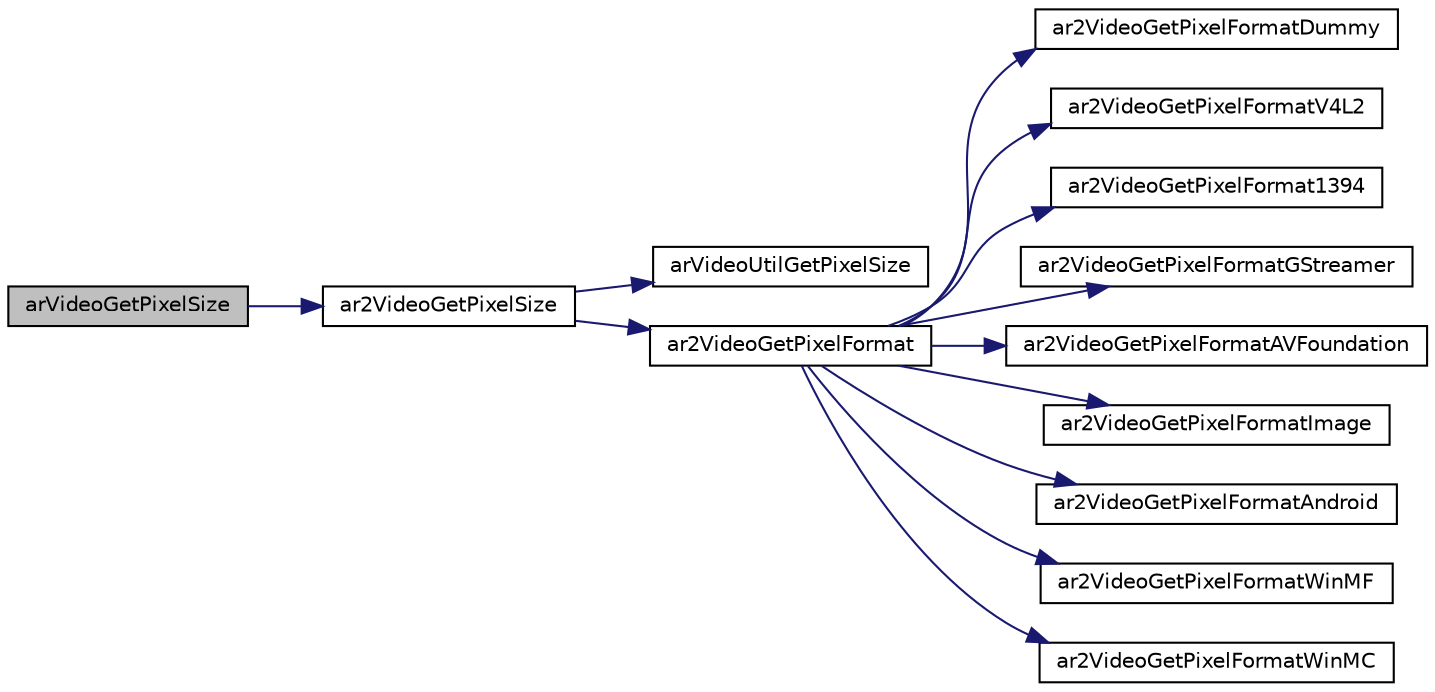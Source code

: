 digraph "arVideoGetPixelSize"
{
 // INTERACTIVE_SVG=YES
  edge [fontname="Helvetica",fontsize="10",labelfontname="Helvetica",labelfontsize="10"];
  node [fontname="Helvetica",fontsize="10",shape=record];
  rankdir="LR";
  Node1 [label="arVideoGetPixelSize",height=0.2,width=0.4,color="black", fillcolor="grey75", style="filled", fontcolor="black"];
  Node1 -> Node2 [color="midnightblue",fontsize="10",style="solid",fontname="Helvetica"];
  Node2 [label="ar2VideoGetPixelSize",height=0.2,width=0.4,color="black", fillcolor="white", style="filled",URL="$video_8h.html#aa11b649d886a13ccd4f499fb654ac739"];
  Node2 -> Node3 [color="midnightblue",fontsize="10",style="solid",fontname="Helvetica"];
  Node3 [label="arVideoUtilGetPixelSize",height=0.2,width=0.4,color="black", fillcolor="white", style="filled",URL="$video_8h.html#aa718f2b0f4a58de88fd87ffdec1ff78e"];
  Node2 -> Node4 [color="midnightblue",fontsize="10",style="solid",fontname="Helvetica"];
  Node4 [label="ar2VideoGetPixelFormat",height=0.2,width=0.4,color="black", fillcolor="white", style="filled",URL="$video2_8c.html#a7780fac88f8c59974d8d9fe6d4a8047a"];
  Node4 -> Node5 [color="midnightblue",fontsize="10",style="solid",fontname="Helvetica"];
  Node5 [label="ar2VideoGetPixelFormatDummy",height=0.2,width=0.4,color="black", fillcolor="white", style="filled",URL="$video_dummy_8h.html#aef5bd63c5abf5e4479664647c084644b"];
  Node4 -> Node6 [color="midnightblue",fontsize="10",style="solid",fontname="Helvetica"];
  Node6 [label="ar2VideoGetPixelFormatV4L2",height=0.2,width=0.4,color="black", fillcolor="white", style="filled",URL="$video_v4_l2_8h.html#aab61669af9d839aa23ecd79d1c4bde5a"];
  Node4 -> Node7 [color="midnightblue",fontsize="10",style="solid",fontname="Helvetica"];
  Node7 [label="ar2VideoGetPixelFormat1394",height=0.2,width=0.4,color="black", fillcolor="white", style="filled",URL="$video1394_8h.html#a1eb40205f18baab9d12c0bc187e9b50e"];
  Node4 -> Node8 [color="midnightblue",fontsize="10",style="solid",fontname="Helvetica"];
  Node8 [label="ar2VideoGetPixelFormatGStreamer",height=0.2,width=0.4,color="black", fillcolor="white", style="filled",URL="$video_g_streamer_8h.html#a8b53b15ce8566d0887b1a543ed6102ae"];
  Node4 -> Node9 [color="midnightblue",fontsize="10",style="solid",fontname="Helvetica"];
  Node9 [label="ar2VideoGetPixelFormatAVFoundation",height=0.2,width=0.4,color="black", fillcolor="white", style="filled",URL="$video_a_v_foundation_8h.html#a98d99736ba21ff6f85c9da3e0e2acab8"];
  Node4 -> Node10 [color="midnightblue",fontsize="10",style="solid",fontname="Helvetica"];
  Node10 [label="ar2VideoGetPixelFormatImage",height=0.2,width=0.4,color="black", fillcolor="white", style="filled",URL="$video_image_8h.html#a4e14913d6bea4a02cd3d17ddd95e2544"];
  Node4 -> Node11 [color="midnightblue",fontsize="10",style="solid",fontname="Helvetica"];
  Node11 [label="ar2VideoGetPixelFormatAndroid",height=0.2,width=0.4,color="black", fillcolor="white", style="filled",URL="$video_android_8h.html#ac511ed131837c08ea6f17725dd87d2bc"];
  Node4 -> Node12 [color="midnightblue",fontsize="10",style="solid",fontname="Helvetica"];
  Node12 [label="ar2VideoGetPixelFormatWinMF",height=0.2,width=0.4,color="black", fillcolor="white", style="filled",URL="$video_windows_media_foundation_8h.html#a7155272e53d6a7b98cfbd616313e7e6c"];
  Node4 -> Node13 [color="midnightblue",fontsize="10",style="solid",fontname="Helvetica"];
  Node13 [label="ar2VideoGetPixelFormatWinMC",height=0.2,width=0.4,color="black", fillcolor="white", style="filled",URL="$video_windows_media_capture_8h.html#ac9ad7a1f796558ec9dbb80f2031c8411"];
}
